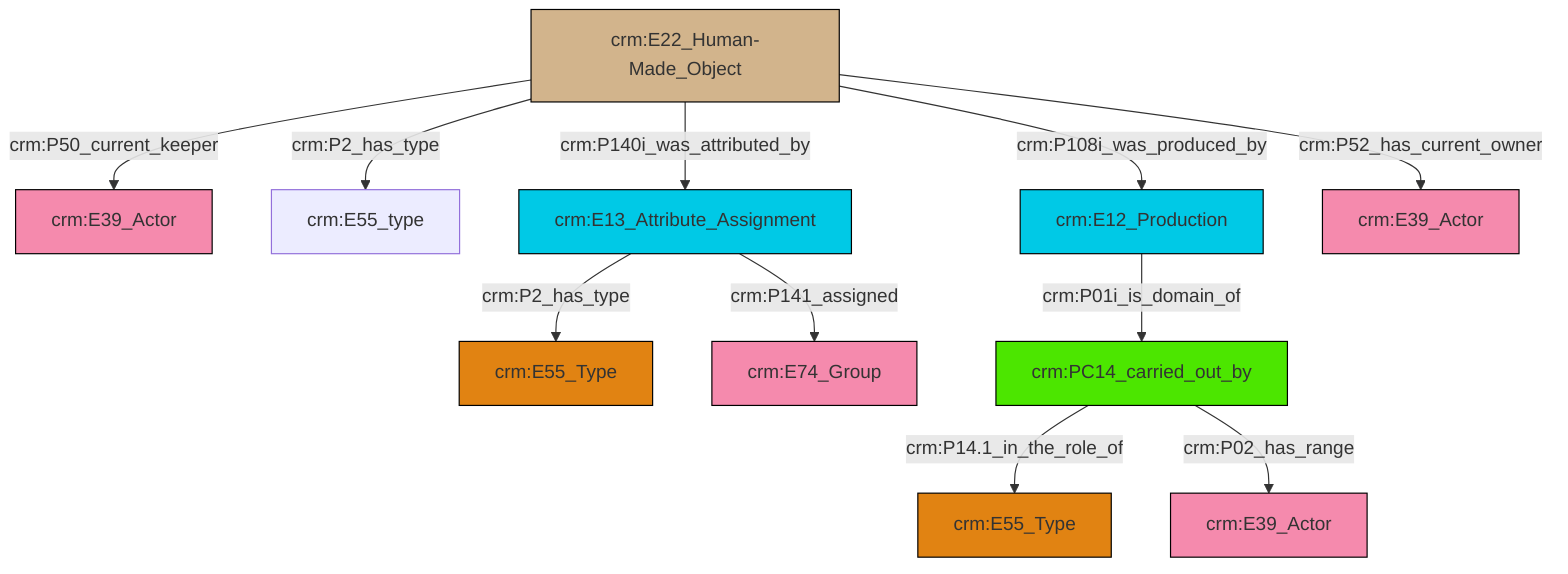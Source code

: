 graph TD
classDef Literal fill:#f2f2f2,stroke:#000000;
classDef CRM_Entity fill:#FFFFFF,stroke:#000000;
classDef Temporal_Entity fill:#00C9E6, stroke:#000000;
classDef Type fill:#E18312, stroke:#000000;
classDef Time-Span fill:#2C9C91, stroke:#000000;
classDef Appellation fill:#FFEB7F, stroke:#000000;
classDef Place fill:#008836, stroke:#000000;
classDef Persistent_Item fill:#B266B2, stroke:#000000;
classDef Conceptual_Object fill:#FFD700, stroke:#000000;
classDef Physical_Thing fill:#D2B48C, stroke:#000000;
classDef Actor fill:#f58aad, stroke:#000000;
classDef PC_Classes fill:#4ce600, stroke:#000000;
classDef Multi fill:#cccccc,stroke:#000000;

2["crm:E22_Human-Made_Object"]:::Physical_Thing -->|crm:P50_current_keeper| 3["crm:E39_Actor"]:::Actor
2["crm:E22_Human-Made_Object"]:::Physical_Thing -->|crm:P2_has_type| 7["crm:E55_type"]:::Default
2["crm:E22_Human-Made_Object"]:::Physical_Thing -->|crm:P108i_was_produced_by| 8["crm:E12_Production"]:::Temporal_Entity
2["crm:E22_Human-Made_Object"]:::Physical_Thing -->|crm:P140i_was_attributed_by| 12["crm:E13_Attribute_Assignment"]:::Temporal_Entity
13["crm:PC14_carried_out_by"]:::PC_Classes -->|crm:P14.1_in_the_role_of| 15["crm:E55_Type"]:::Type
2["crm:E22_Human-Made_Object"]:::Physical_Thing -->|crm:P52_has_current_owner| 19["crm:E39_Actor"]:::Actor
12["crm:E13_Attribute_Assignment"]:::Temporal_Entity -->|crm:P141_assigned| 9["crm:E74_Group"]:::Actor
12["crm:E13_Attribute_Assignment"]:::Temporal_Entity -->|crm:P2_has_type| 0["crm:E55_Type"]:::Type
13["crm:PC14_carried_out_by"]:::PC_Classes -->|crm:P02_has_range| 5["crm:E39_Actor"]:::Actor
8["crm:E12_Production"]:::Temporal_Entity -->|crm:P01i_is_domain_of| 13["crm:PC14_carried_out_by"]:::PC_Classes